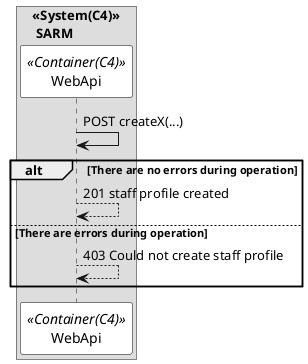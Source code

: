 @startuml getPackagingSD

skinparam sequence {
ParticipantBorderColor black
ParticipantBackgroundColor white
}

box "<<System(C4)>>\n SARM"
participant WebApi as mdl <<Container(C4)>>
mdl -> mdl: POST createX(...)
alt There are no errors during operation
mdl --> mdl: 201 staff profile created
else There are errors during operation
mdl --> mdl: 403 Could not create staff profile
end

end box

@enduml